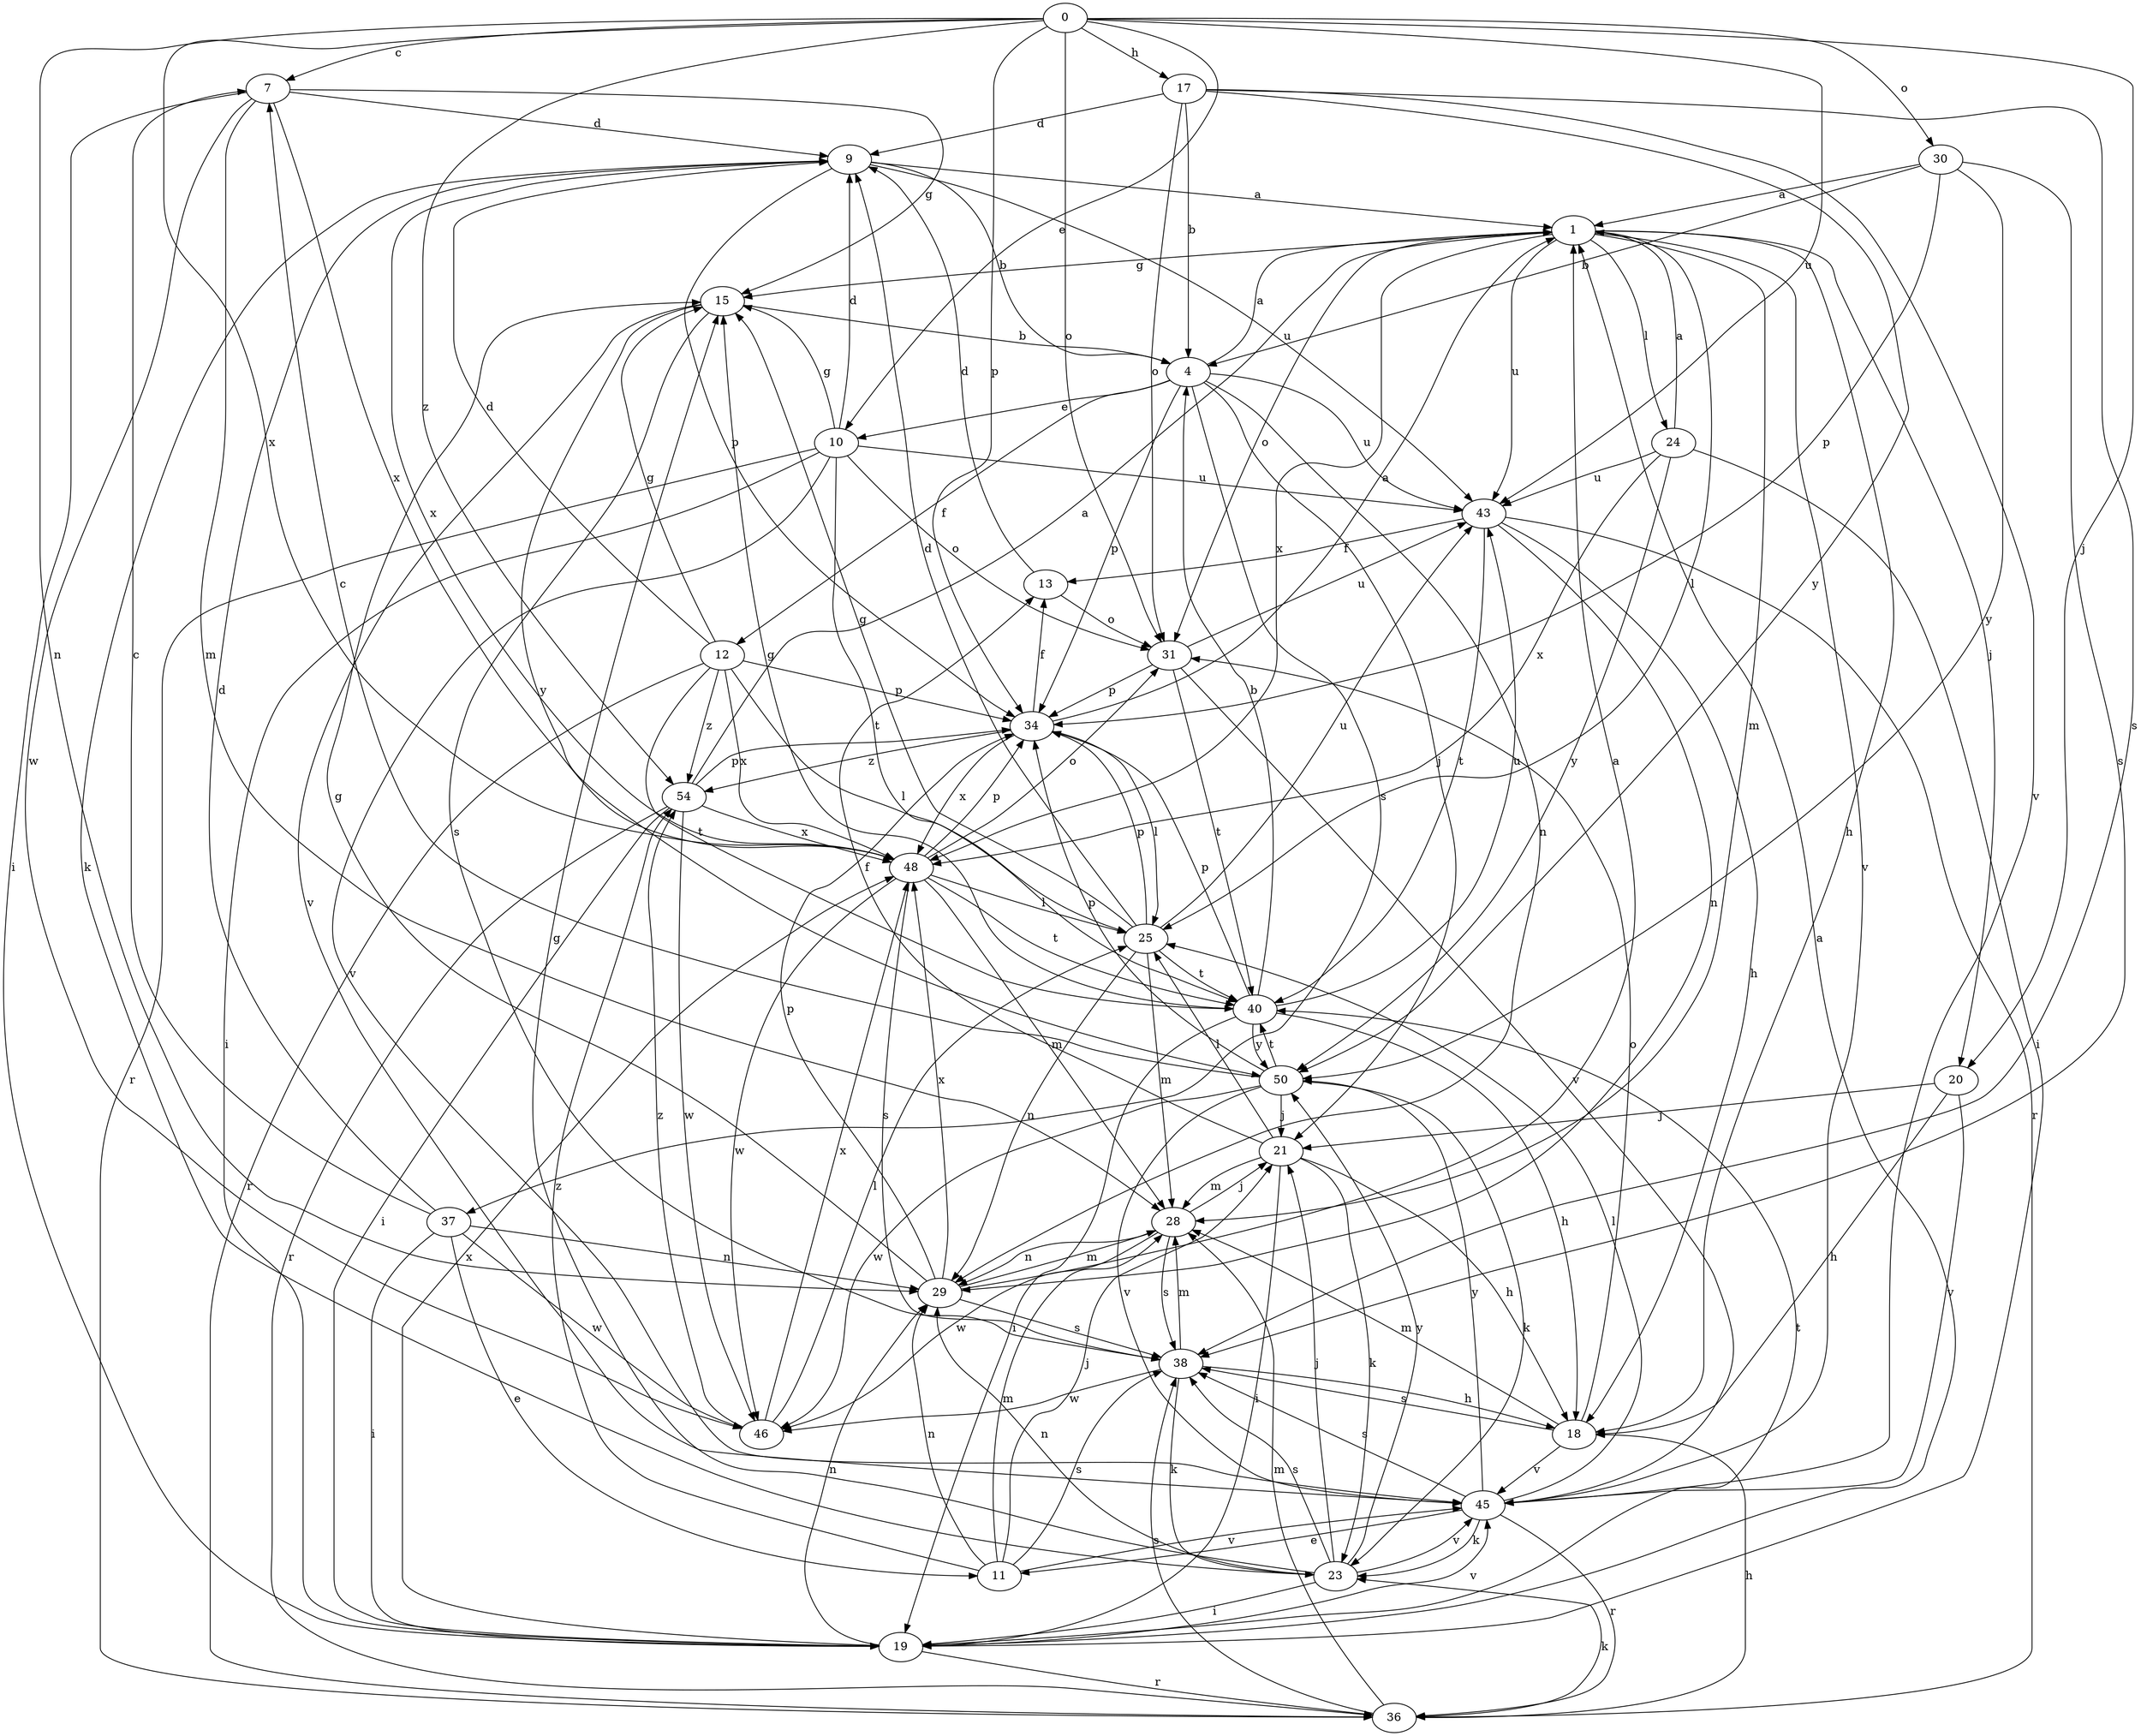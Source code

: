 strict digraph  {
0;
1;
4;
7;
9;
10;
11;
12;
13;
15;
17;
18;
19;
20;
21;
23;
24;
25;
28;
29;
30;
31;
34;
36;
37;
38;
40;
43;
45;
46;
48;
50;
54;
0 -> 7  [label=c];
0 -> 10  [label=e];
0 -> 17  [label=h];
0 -> 20  [label=j];
0 -> 29  [label=n];
0 -> 30  [label=o];
0 -> 31  [label=o];
0 -> 34  [label=p];
0 -> 43  [label=u];
0 -> 48  [label=x];
0 -> 54  [label=z];
1 -> 15  [label=g];
1 -> 18  [label=h];
1 -> 20  [label=j];
1 -> 24  [label=l];
1 -> 25  [label=l];
1 -> 28  [label=m];
1 -> 31  [label=o];
1 -> 43  [label=u];
1 -> 45  [label=v];
1 -> 48  [label=x];
4 -> 1  [label=a];
4 -> 10  [label=e];
4 -> 12  [label=f];
4 -> 21  [label=j];
4 -> 29  [label=n];
4 -> 34  [label=p];
4 -> 37  [label=s];
4 -> 43  [label=u];
7 -> 9  [label=d];
7 -> 15  [label=g];
7 -> 19  [label=i];
7 -> 28  [label=m];
7 -> 46  [label=w];
7 -> 48  [label=x];
9 -> 1  [label=a];
9 -> 4  [label=b];
9 -> 23  [label=k];
9 -> 34  [label=p];
9 -> 43  [label=u];
9 -> 48  [label=x];
10 -> 9  [label=d];
10 -> 15  [label=g];
10 -> 19  [label=i];
10 -> 31  [label=o];
10 -> 36  [label=r];
10 -> 40  [label=t];
10 -> 43  [label=u];
10 -> 45  [label=v];
11 -> 21  [label=j];
11 -> 28  [label=m];
11 -> 29  [label=n];
11 -> 38  [label=s];
11 -> 45  [label=v];
11 -> 54  [label=z];
12 -> 9  [label=d];
12 -> 15  [label=g];
12 -> 25  [label=l];
12 -> 34  [label=p];
12 -> 36  [label=r];
12 -> 40  [label=t];
12 -> 48  [label=x];
12 -> 54  [label=z];
13 -> 9  [label=d];
13 -> 31  [label=o];
15 -> 4  [label=b];
15 -> 38  [label=s];
15 -> 45  [label=v];
15 -> 50  [label=y];
17 -> 4  [label=b];
17 -> 9  [label=d];
17 -> 31  [label=o];
17 -> 38  [label=s];
17 -> 45  [label=v];
17 -> 50  [label=y];
18 -> 28  [label=m];
18 -> 31  [label=o];
18 -> 38  [label=s];
18 -> 45  [label=v];
19 -> 1  [label=a];
19 -> 29  [label=n];
19 -> 36  [label=r];
19 -> 40  [label=t];
19 -> 45  [label=v];
19 -> 48  [label=x];
20 -> 18  [label=h];
20 -> 21  [label=j];
20 -> 45  [label=v];
21 -> 13  [label=f];
21 -> 18  [label=h];
21 -> 19  [label=i];
21 -> 23  [label=k];
21 -> 25  [label=l];
21 -> 28  [label=m];
23 -> 15  [label=g];
23 -> 19  [label=i];
23 -> 21  [label=j];
23 -> 29  [label=n];
23 -> 38  [label=s];
23 -> 45  [label=v];
23 -> 50  [label=y];
24 -> 1  [label=a];
24 -> 19  [label=i];
24 -> 43  [label=u];
24 -> 48  [label=x];
24 -> 50  [label=y];
25 -> 9  [label=d];
25 -> 15  [label=g];
25 -> 28  [label=m];
25 -> 29  [label=n];
25 -> 34  [label=p];
25 -> 40  [label=t];
25 -> 43  [label=u];
28 -> 21  [label=j];
28 -> 29  [label=n];
28 -> 38  [label=s];
28 -> 46  [label=w];
29 -> 1  [label=a];
29 -> 15  [label=g];
29 -> 28  [label=m];
29 -> 34  [label=p];
29 -> 38  [label=s];
29 -> 48  [label=x];
30 -> 1  [label=a];
30 -> 4  [label=b];
30 -> 34  [label=p];
30 -> 38  [label=s];
30 -> 50  [label=y];
31 -> 34  [label=p];
31 -> 40  [label=t];
31 -> 43  [label=u];
31 -> 45  [label=v];
34 -> 1  [label=a];
34 -> 13  [label=f];
34 -> 25  [label=l];
34 -> 48  [label=x];
34 -> 54  [label=z];
36 -> 18  [label=h];
36 -> 23  [label=k];
36 -> 28  [label=m];
36 -> 38  [label=s];
37 -> 7  [label=c];
37 -> 9  [label=d];
37 -> 11  [label=e];
37 -> 19  [label=i];
37 -> 29  [label=n];
37 -> 46  [label=w];
38 -> 18  [label=h];
38 -> 23  [label=k];
38 -> 28  [label=m];
38 -> 46  [label=w];
40 -> 4  [label=b];
40 -> 15  [label=g];
40 -> 18  [label=h];
40 -> 19  [label=i];
40 -> 34  [label=p];
40 -> 43  [label=u];
40 -> 50  [label=y];
43 -> 13  [label=f];
43 -> 18  [label=h];
43 -> 29  [label=n];
43 -> 36  [label=r];
43 -> 40  [label=t];
45 -> 11  [label=e];
45 -> 23  [label=k];
45 -> 25  [label=l];
45 -> 36  [label=r];
45 -> 38  [label=s];
45 -> 50  [label=y];
46 -> 25  [label=l];
46 -> 48  [label=x];
46 -> 54  [label=z];
48 -> 25  [label=l];
48 -> 28  [label=m];
48 -> 31  [label=o];
48 -> 34  [label=p];
48 -> 38  [label=s];
48 -> 40  [label=t];
48 -> 46  [label=w];
50 -> 7  [label=c];
50 -> 21  [label=j];
50 -> 23  [label=k];
50 -> 34  [label=p];
50 -> 40  [label=t];
50 -> 45  [label=v];
50 -> 46  [label=w];
54 -> 1  [label=a];
54 -> 19  [label=i];
54 -> 34  [label=p];
54 -> 36  [label=r];
54 -> 46  [label=w];
54 -> 48  [label=x];
}

